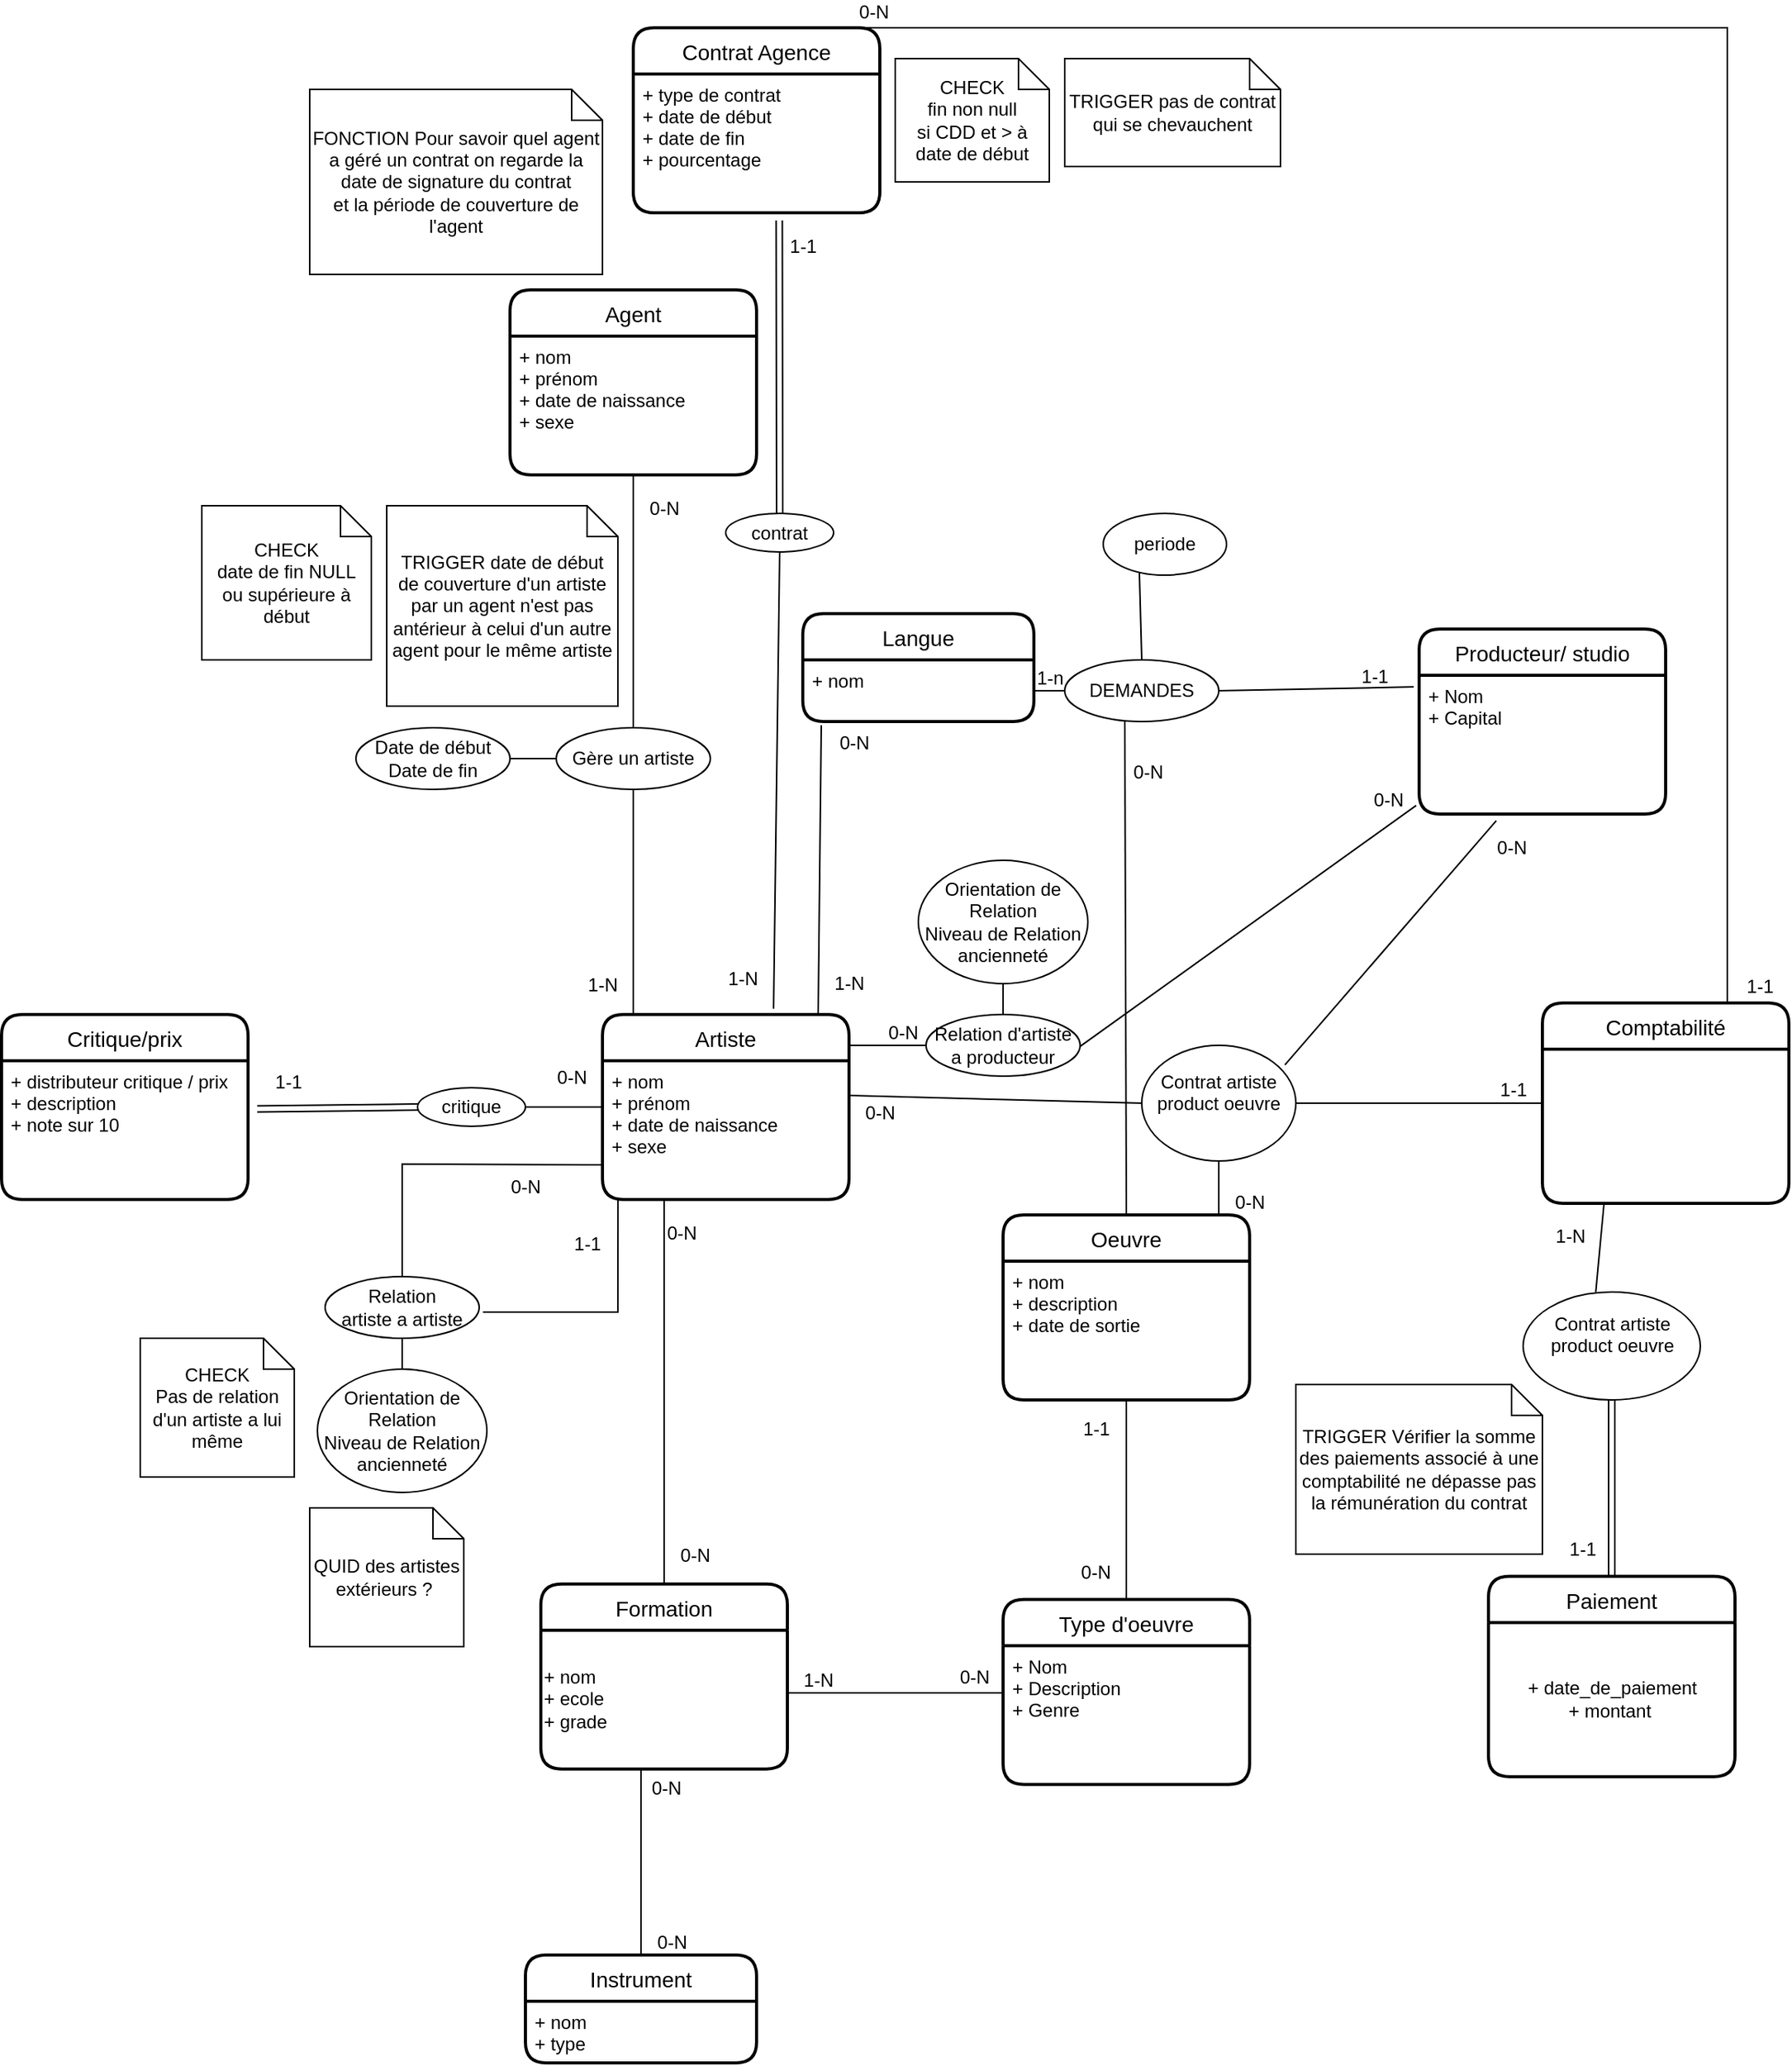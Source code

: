 <mxfile version="17.4.0" type="device"><diagram id="XHHhUWJSlPkEIkgQzajF" name="Page-1"><mxGraphModel dx="2805" dy="1961" grid="1" gridSize="10" guides="1" tooltips="1" connect="1" arrows="1" fold="1" page="1" pageScale="1" pageWidth="850" pageHeight="1100" math="0" shadow="0"><root><mxCell id="0"/><mxCell id="1" parent="0"/><mxCell id="ZziM1hOrtNP8pDu1oS6a-1" value="Type d'oeuvre" style="swimlane;childLayout=stackLayout;horizontal=1;startSize=30;horizontalStack=0;rounded=1;fontSize=14;fontStyle=0;strokeWidth=2;resizeParent=0;resizeLast=1;shadow=0;dashed=0;align=center;" parent="1" vertex="1"><mxGeometry x="320" y="639.33" width="160" height="120" as="geometry"/></mxCell><mxCell id="ZziM1hOrtNP8pDu1oS6a-2" value="+ Nom&#10;+ Description&#10;+ Genre" style="align=left;strokeColor=none;fillColor=none;spacingLeft=4;fontSize=12;verticalAlign=top;resizable=0;rotatable=0;part=1;" parent="ZziM1hOrtNP8pDu1oS6a-1" vertex="1"><mxGeometry y="30" width="160" height="90" as="geometry"/></mxCell><mxCell id="ZziM1hOrtNP8pDu1oS6a-3" value="Oeuvre" style="swimlane;childLayout=stackLayout;horizontal=1;startSize=30;horizontalStack=0;rounded=1;fontSize=14;fontStyle=0;strokeWidth=2;resizeParent=0;resizeLast=1;shadow=0;dashed=0;align=center;" parent="1" vertex="1"><mxGeometry x="320" y="390" width="160" height="120" as="geometry"/></mxCell><mxCell id="ZziM1hOrtNP8pDu1oS6a-4" value="+ nom&#10;+ description&#10;+ date de sortie" style="align=left;strokeColor=none;fillColor=none;spacingLeft=4;fontSize=12;verticalAlign=top;resizable=0;rotatable=0;part=1;" parent="ZziM1hOrtNP8pDu1oS6a-3" vertex="1"><mxGeometry y="30" width="160" height="90" as="geometry"/></mxCell><mxCell id="ZziM1hOrtNP8pDu1oS6a-5" value="Formation" style="swimlane;childLayout=stackLayout;horizontal=1;startSize=30;horizontalStack=0;rounded=1;fontSize=14;fontStyle=0;strokeWidth=2;resizeParent=0;resizeLast=1;shadow=0;dashed=0;align=center;" parent="1" vertex="1"><mxGeometry x="20" y="629.33" width="160" height="120" as="geometry"/></mxCell><mxCell id="HUQIJ_RABO6lzUU7W6lG-2" value="+ nom&lt;br&gt;+ ecole&lt;br&gt;+ grade" style="text;html=1;align=left;verticalAlign=middle;resizable=0;points=[];autosize=1;strokeColor=none;fillColor=none;" parent="ZziM1hOrtNP8pDu1oS6a-5" vertex="1"><mxGeometry y="30" width="160" height="90" as="geometry"/></mxCell><mxCell id="ZziM1hOrtNP8pDu1oS6a-8" value="Artiste" style="swimlane;childLayout=stackLayout;horizontal=1;startSize=30;horizontalStack=0;rounded=1;fontSize=14;fontStyle=0;strokeWidth=2;resizeParent=0;resizeLast=1;shadow=0;dashed=0;align=center;" parent="1" vertex="1"><mxGeometry x="60" y="260" width="160" height="120" as="geometry"/></mxCell><mxCell id="ZziM1hOrtNP8pDu1oS6a-9" value="+ nom&#10;+ prénom&#10;+ date de naissance&#10;+ sexe&#10;" style="align=left;strokeColor=none;fillColor=none;spacingLeft=4;fontSize=12;verticalAlign=top;resizable=0;rotatable=0;part=1;" parent="ZziM1hOrtNP8pDu1oS6a-8" vertex="1"><mxGeometry y="30" width="160" height="90" as="geometry"/></mxCell><mxCell id="ZziM1hOrtNP8pDu1oS6a-13" value="" style="endArrow=none;html=1;rounded=0;exitX=0;exitY=0.341;exitDx=0;exitDy=0;exitPerimeter=0;" parent="1" source="ZziM1hOrtNP8pDu1oS6a-2" edge="1"><mxGeometry relative="1" as="geometry"><mxPoint x="100" y="459.33" as="sourcePoint"/><mxPoint x="180" y="700" as="targetPoint"/></mxGeometry></mxCell><mxCell id="ZziM1hOrtNP8pDu1oS6a-14" value="0-N" style="resizable=0;html=1;align=left;verticalAlign=bottom;" parent="ZziM1hOrtNP8pDu1oS6a-13" connectable="0" vertex="1"><mxGeometry x="-1" relative="1" as="geometry"><mxPoint x="-30" y="-2" as="offset"/></mxGeometry></mxCell><mxCell id="ZziM1hOrtNP8pDu1oS6a-15" value="1-N" style="resizable=0;html=1;align=right;verticalAlign=bottom;" parent="ZziM1hOrtNP8pDu1oS6a-13" connectable="0" vertex="1"><mxGeometry x="1" relative="1" as="geometry"><mxPoint x="30" as="offset"/></mxGeometry></mxCell><mxCell id="ZziM1hOrtNP8pDu1oS6a-16" value="" style="endArrow=none;html=1;rounded=0;exitX=0.25;exitY=1;exitDx=0;exitDy=0;entryX=0.5;entryY=0;entryDx=0;entryDy=0;" parent="1" source="ZziM1hOrtNP8pDu1oS6a-8" target="ZziM1hOrtNP8pDu1oS6a-5" edge="1"><mxGeometry relative="1" as="geometry"><mxPoint x="190" y="390" as="sourcePoint"/><mxPoint x="60" y="517.5" as="targetPoint"/></mxGeometry></mxCell><mxCell id="ZziM1hOrtNP8pDu1oS6a-17" value="0-N" style="resizable=0;html=1;align=left;verticalAlign=bottom;" parent="ZziM1hOrtNP8pDu1oS6a-16" connectable="0" vertex="1"><mxGeometry x="-1" relative="1" as="geometry"><mxPoint y="30" as="offset"/></mxGeometry></mxCell><mxCell id="ZziM1hOrtNP8pDu1oS6a-18" value="0-N" style="resizable=0;html=1;align=right;verticalAlign=bottom;" parent="ZziM1hOrtNP8pDu1oS6a-16" connectable="0" vertex="1"><mxGeometry x="1" relative="1" as="geometry"><mxPoint x="30" y="-10" as="offset"/></mxGeometry></mxCell><mxCell id="ZziM1hOrtNP8pDu1oS6a-19" value="Langue" style="swimlane;childLayout=stackLayout;horizontal=1;startSize=30;horizontalStack=0;rounded=1;fontSize=14;fontStyle=0;strokeWidth=2;resizeParent=0;resizeLast=1;shadow=0;dashed=0;align=center;" parent="1" vertex="1"><mxGeometry x="190" width="150" height="70" as="geometry"/></mxCell><mxCell id="ZziM1hOrtNP8pDu1oS6a-20" value="+ nom" style="align=left;strokeColor=none;fillColor=none;spacingLeft=4;fontSize=12;verticalAlign=top;resizable=0;rotatable=0;part=1;" parent="ZziM1hOrtNP8pDu1oS6a-19" vertex="1"><mxGeometry y="30" width="150" height="40" as="geometry"/></mxCell><mxCell id="ZziM1hOrtNP8pDu1oS6a-29" value="" style="endArrow=none;html=1;rounded=0;exitX=0.5;exitY=1;exitDx=0;exitDy=0;entryX=0.5;entryY=0;entryDx=0;entryDy=0;" parent="1" source="ZziM1hOrtNP8pDu1oS6a-3" target="ZziM1hOrtNP8pDu1oS6a-1" edge="1"><mxGeometry relative="1" as="geometry"><mxPoint x="630" y="560" as="sourcePoint"/><mxPoint x="580" y="729.83" as="targetPoint"/></mxGeometry></mxCell><mxCell id="ZziM1hOrtNP8pDu1oS6a-30" value="1-1" style="resizable=0;html=1;align=left;verticalAlign=bottom;" parent="ZziM1hOrtNP8pDu1oS6a-29" connectable="0" vertex="1"><mxGeometry x="-1" relative="1" as="geometry"><mxPoint x="-30" y="27" as="offset"/></mxGeometry></mxCell><mxCell id="ZziM1hOrtNP8pDu1oS6a-31" value="0-N" style="resizable=0;html=1;align=right;verticalAlign=bottom;" parent="ZziM1hOrtNP8pDu1oS6a-29" connectable="0" vertex="1"><mxGeometry x="1" relative="1" as="geometry"><mxPoint x="-10" y="-9" as="offset"/></mxGeometry></mxCell><mxCell id="ZziM1hOrtNP8pDu1oS6a-35" value="" style="endArrow=none;html=1;rounded=0;entryX=1;entryY=0.25;entryDx=0;entryDy=0;exitX=0;exitY=0.5;exitDx=0;exitDy=0;" parent="1" source="ETPoDlw6J9982CScl24X-1" target="ZziM1hOrtNP8pDu1oS6a-9" edge="1"><mxGeometry relative="1" as="geometry"><mxPoint x="310" y="300" as="sourcePoint"/><mxPoint x="320" y="320" as="targetPoint"/></mxGeometry></mxCell><mxCell id="ZziM1hOrtNP8pDu1oS6a-36" value="0-N" style="resizable=0;html=1;align=right;verticalAlign=bottom;" parent="ZziM1hOrtNP8pDu1oS6a-35" connectable="0" vertex="1"><mxGeometry x="1" relative="1" as="geometry"><mxPoint x="30" y="20" as="offset"/></mxGeometry></mxCell><mxCell id="ZziM1hOrtNP8pDu1oS6a-40" value="Critique/prix" style="swimlane;childLayout=stackLayout;horizontal=1;startSize=30;horizontalStack=0;rounded=1;fontSize=14;fontStyle=0;strokeWidth=2;resizeParent=0;resizeLast=1;shadow=0;dashed=0;align=center;" parent="1" vertex="1"><mxGeometry x="-330" y="260" width="160" height="120" as="geometry"/></mxCell><mxCell id="ETPoDlw6J9982CScl24X-7" value="+ distributeur critique / prix&#10;+ description  &#10;+ note sur 10" style="align=left;strokeColor=none;fillColor=none;spacingLeft=4;fontSize=12;verticalAlign=top;resizable=0;rotatable=0;part=1;" parent="ZziM1hOrtNP8pDu1oS6a-40" vertex="1"><mxGeometry y="30" width="160" height="90" as="geometry"/></mxCell><mxCell id="ZziM1hOrtNP8pDu1oS6a-49" value="Agent" style="swimlane;childLayout=stackLayout;horizontal=1;startSize=30;horizontalStack=0;rounded=1;fontSize=14;fontStyle=0;strokeWidth=2;resizeParent=0;resizeLast=1;shadow=0;dashed=0;align=center;" parent="1" vertex="1"><mxGeometry y="-210" width="160" height="120" as="geometry"/></mxCell><mxCell id="ZziM1hOrtNP8pDu1oS6a-50" value="+ nom&#10;+ prénom&#10;+ date de naissance&#10;+ sexe" style="align=left;strokeColor=none;fillColor=none;spacingLeft=4;fontSize=12;verticalAlign=top;resizable=0;rotatable=0;part=1;" parent="ZziM1hOrtNP8pDu1oS6a-49" vertex="1"><mxGeometry y="30" width="160" height="90" as="geometry"/></mxCell><mxCell id="ZziM1hOrtNP8pDu1oS6a-51" value="Gère un artiste" style="ellipse;whiteSpace=wrap;html=1;align=center;" parent="1" vertex="1"><mxGeometry x="30" y="74" width="100" height="40" as="geometry"/></mxCell><mxCell id="ZziM1hOrtNP8pDu1oS6a-52" value="" style="endArrow=none;html=1;rounded=0;exitX=0.5;exitY=1;exitDx=0;exitDy=0;entryX=0.125;entryY=0;entryDx=0;entryDy=0;entryPerimeter=0;" parent="1" source="ZziM1hOrtNP8pDu1oS6a-51" target="ZziM1hOrtNP8pDu1oS6a-8" edge="1"><mxGeometry relative="1" as="geometry"><mxPoint x="550" y="-10" as="sourcePoint"/><mxPoint x="640" y="-10" as="targetPoint"/></mxGeometry></mxCell><mxCell id="ZziM1hOrtNP8pDu1oS6a-53" value="1-N" style="resizable=0;html=1;align=right;verticalAlign=bottom;" parent="ZziM1hOrtNP8pDu1oS6a-52" connectable="0" vertex="1"><mxGeometry x="1" relative="1" as="geometry"><mxPoint x="-10" y="-11" as="offset"/></mxGeometry></mxCell><mxCell id="ZziM1hOrtNP8pDu1oS6a-54" value="" style="endArrow=none;html=1;rounded=0;exitX=0.5;exitY=0;exitDx=0;exitDy=0;entryX=0.5;entryY=1;entryDx=0;entryDy=0;" parent="1" source="ZziM1hOrtNP8pDu1oS6a-51" target="ZziM1hOrtNP8pDu1oS6a-50" edge="1"><mxGeometry relative="1" as="geometry"><mxPoint x="340" y="-90" as="sourcePoint"/><mxPoint x="360" y="-160" as="targetPoint"/></mxGeometry></mxCell><mxCell id="ZziM1hOrtNP8pDu1oS6a-55" value="0-N" style="resizable=0;html=1;align=right;verticalAlign=bottom;" parent="ZziM1hOrtNP8pDu1oS6a-54" connectable="0" vertex="1"><mxGeometry x="1" relative="1" as="geometry"><mxPoint x="30" y="30" as="offset"/></mxGeometry></mxCell><mxCell id="ZziM1hOrtNP8pDu1oS6a-56" value="TRIGGER date de début de couverture d'un artiste par un agent n'est pas antérieur à celui d'un autre agent pour le même artiste" style="shape=note;size=20;whiteSpace=wrap;html=1;" parent="1" vertex="1"><mxGeometry x="-80" y="-70" width="150" height="130" as="geometry"/></mxCell><mxCell id="ZziM1hOrtNP8pDu1oS6a-60" value="Producteur/ studio" style="swimlane;childLayout=stackLayout;horizontal=1;startSize=30;horizontalStack=0;rounded=1;fontSize=14;fontStyle=0;strokeWidth=2;resizeParent=0;resizeLast=1;shadow=0;dashed=0;align=center;" parent="1" vertex="1"><mxGeometry x="590" y="10" width="160" height="120" as="geometry"/></mxCell><mxCell id="ZziM1hOrtNP8pDu1oS6a-61" value="+ Nom&#10;+ Capital" style="align=left;strokeColor=none;fillColor=none;spacingLeft=4;fontSize=12;verticalAlign=top;resizable=0;rotatable=0;part=1;" parent="ZziM1hOrtNP8pDu1oS6a-60" vertex="1"><mxGeometry y="30" width="160" height="90" as="geometry"/></mxCell><mxCell id="ZziM1hOrtNP8pDu1oS6a-64" value="Instrument" style="swimlane;childLayout=stackLayout;horizontal=1;startSize=30;horizontalStack=0;rounded=1;fontSize=14;fontStyle=0;strokeWidth=2;resizeParent=0;resizeLast=1;shadow=0;dashed=0;align=center;" parent="1" vertex="1"><mxGeometry x="10" y="870" width="150" height="70" as="geometry"/></mxCell><mxCell id="ZziM1hOrtNP8pDu1oS6a-65" value="+ nom&#10;+ type" style="align=left;strokeColor=none;fillColor=none;spacingLeft=4;fontSize=12;verticalAlign=top;resizable=0;rotatable=0;part=1;" parent="ZziM1hOrtNP8pDu1oS6a-64" vertex="1"><mxGeometry y="30" width="150" height="40" as="geometry"/></mxCell><mxCell id="ZziM1hOrtNP8pDu1oS6a-75" value="" style="endArrow=none;html=1;rounded=0;entryX=1;entryY=0.167;entryDx=0;entryDy=0;exitX=0;exitY=0.5;exitDx=0;exitDy=0;entryPerimeter=0;" parent="1" source="ZziM1hOrtNP8pDu1oS6a-79" target="ZziM1hOrtNP8pDu1oS6a-8" edge="1"><mxGeometry relative="1" as="geometry"><mxPoint x="360" y="120" as="sourcePoint"/><mxPoint x="210" y="250" as="targetPoint"/></mxGeometry></mxCell><mxCell id="ZziM1hOrtNP8pDu1oS6a-76" value="0-N" style="resizable=0;html=1;align=right;verticalAlign=bottom;" parent="ZziM1hOrtNP8pDu1oS6a-75" connectable="0" vertex="1"><mxGeometry x="1" relative="1" as="geometry"><mxPoint x="45" as="offset"/></mxGeometry></mxCell><mxCell id="ZziM1hOrtNP8pDu1oS6a-79" value="Relation d'artiste a producteur" style="ellipse;whiteSpace=wrap;html=1;align=center;" parent="1" vertex="1"><mxGeometry x="270" y="260" width="100" height="40" as="geometry"/></mxCell><mxCell id="ZziM1hOrtNP8pDu1oS6a-80" value="Comptabilité" style="swimlane;childLayout=stackLayout;horizontal=1;startSize=30;horizontalStack=0;rounded=1;fontSize=14;fontStyle=0;strokeWidth=2;resizeParent=0;resizeLast=1;shadow=0;dashed=0;align=center;" parent="1" vertex="1"><mxGeometry x="670" y="252.5" width="160" height="130" as="geometry"/></mxCell><mxCell id="ZziM1hOrtNP8pDu1oS6a-81" value="Relation &lt;br&gt;artiste a artiste" style="ellipse;whiteSpace=wrap;html=1;align=center;" parent="1" vertex="1"><mxGeometry x="-120" y="430" width="100" height="40" as="geometry"/></mxCell><mxCell id="ZziM1hOrtNP8pDu1oS6a-82" value="" style="endArrow=none;html=1;rounded=0;entryX=0.063;entryY=1;entryDx=0;entryDy=0;exitX=1.024;exitY=0.575;exitDx=0;exitDy=0;entryPerimeter=0;exitPerimeter=0;" parent="1" source="ZziM1hOrtNP8pDu1oS6a-81" target="ZziM1hOrtNP8pDu1oS6a-9" edge="1"><mxGeometry relative="1" as="geometry"><mxPoint x="310" y="390" as="sourcePoint"/><mxPoint x="245" y="390" as="targetPoint"/><Array as="points"><mxPoint x="70" y="453"/></Array></mxGeometry></mxCell><mxCell id="ZziM1hOrtNP8pDu1oS6a-83" value="0-N" style="resizable=0;html=1;align=right;verticalAlign=bottom;" parent="ZziM1hOrtNP8pDu1oS6a-82" connectable="0" vertex="1"><mxGeometry x="1" relative="1" as="geometry"><mxPoint x="-50" as="offset"/></mxGeometry></mxCell><mxCell id="ZziM1hOrtNP8pDu1oS6a-84" value="" style="endArrow=none;html=1;rounded=0;exitX=0.5;exitY=0;exitDx=0;exitDy=0;entryX=0;entryY=0.75;entryDx=0;entryDy=0;" parent="1" source="ZziM1hOrtNP8pDu1oS6a-81" target="ZziM1hOrtNP8pDu1oS6a-9" edge="1"><mxGeometry relative="1" as="geometry"><mxPoint x="180" y="439.33" as="sourcePoint"/><mxPoint x="-110" y="350" as="targetPoint"/><Array as="points"><mxPoint x="-70" y="357"/></Array></mxGeometry></mxCell><mxCell id="ZziM1hOrtNP8pDu1oS6a-85" value="1-1" style="resizable=0;html=1;align=right;verticalAlign=bottom;" parent="ZziM1hOrtNP8pDu1oS6a-84" connectable="0" vertex="1"><mxGeometry x="1" relative="1" as="geometry"><mxPoint y="60" as="offset"/></mxGeometry></mxCell><mxCell id="kUOtKt3ptlNGUgyV5XT3-1" value="Contrat Agence" style="swimlane;childLayout=stackLayout;horizontal=1;startSize=30;horizontalStack=0;rounded=1;fontSize=14;fontStyle=0;strokeWidth=2;resizeParent=0;resizeLast=1;shadow=0;dashed=0;align=center;" parent="1" vertex="1"><mxGeometry x="80" y="-380" width="160" height="120" as="geometry"/></mxCell><mxCell id="kUOtKt3ptlNGUgyV5XT3-2" value="+ type de contrat&#10;+ date de début&#10;+ date de fin&#10;+ pourcentage&#10;" style="align=left;strokeColor=none;fillColor=none;spacingLeft=4;fontSize=12;verticalAlign=top;resizable=0;rotatable=0;part=1;" parent="kUOtKt3ptlNGUgyV5XT3-1" vertex="1"><mxGeometry y="30" width="160" height="90" as="geometry"/></mxCell><mxCell id="ETPoDlw6J9982CScl24X-1" value="&lt;div&gt;Contrat artiste product oeuvre&lt;/div&gt;&lt;div&gt;&lt;br&gt;&lt;/div&gt;" style="ellipse;whiteSpace=wrap;html=1;align=center;" parent="1" vertex="1"><mxGeometry x="410" y="280" width="100" height="75" as="geometry"/></mxCell><mxCell id="ETPoDlw6J9982CScl24X-2" value="" style="endArrow=none;html=1;rounded=0;exitX=0.5;exitY=1;exitDx=0;exitDy=0;entryX=0.875;entryY=0;entryDx=0;entryDy=0;entryPerimeter=0;" parent="1" source="ETPoDlw6J9982CScl24X-1" target="ZziM1hOrtNP8pDu1oS6a-3" edge="1"><mxGeometry relative="1" as="geometry"><mxPoint x="514.12" y="340" as="sourcePoint"/><mxPoint x="470" y="380" as="targetPoint"/></mxGeometry></mxCell><mxCell id="ETPoDlw6J9982CScl24X-3" value="0-N" style="resizable=0;html=1;align=right;verticalAlign=bottom;" parent="ETPoDlw6J9982CScl24X-2" connectable="0" vertex="1"><mxGeometry x="1" relative="1" as="geometry"><mxPoint x="30" as="offset"/></mxGeometry></mxCell><mxCell id="ETPoDlw6J9982CScl24X-6" value="CHECK&lt;br&gt;fin non null&lt;br&gt;si CDD et &amp;gt; à date de début" style="shape=note;size=20;whiteSpace=wrap;html=1;" parent="1" vertex="1"><mxGeometry x="250" y="-360" width="100" height="80" as="geometry"/></mxCell><mxCell id="ETPoDlw6J9982CScl24X-9" value="" style="endArrow=none;html=1;rounded=0;entryX=0;entryY=0.5;entryDx=0;entryDy=0;exitX=1;exitY=0.5;exitDx=0;exitDy=0;" parent="1" source="ETPoDlw6J9982CScl24X-1" target="ZziM1hOrtNP8pDu1oS6a-80" edge="1"><mxGeometry relative="1" as="geometry"><mxPoint x="470" y="290" as="sourcePoint"/><mxPoint x="650" y="200" as="targetPoint"/></mxGeometry></mxCell><mxCell id="ETPoDlw6J9982CScl24X-10" value="1-1" style="resizable=0;html=1;align=right;verticalAlign=bottom;" parent="ETPoDlw6J9982CScl24X-9" connectable="0" vertex="1"><mxGeometry x="1" relative="1" as="geometry"><mxPoint x="-10" as="offset"/></mxGeometry></mxCell><mxCell id="ETPoDlw6J9982CScl24X-11" value="DEMANDES" style="ellipse;whiteSpace=wrap;html=1;align=center;" parent="1" vertex="1"><mxGeometry x="360" y="30" width="100" height="40" as="geometry"/></mxCell><mxCell id="ETPoDlw6J9982CScl24X-12" value="" style="endArrow=none;html=1;rounded=0;exitX=-0.022;exitY=0.084;exitDx=0;exitDy=0;entryX=1;entryY=0.5;entryDx=0;entryDy=0;exitPerimeter=0;" parent="1" source="ZziM1hOrtNP8pDu1oS6a-61" target="ETPoDlw6J9982CScl24X-11" edge="1"><mxGeometry relative="1" as="geometry"><mxPoint x="580.0" y="-50" as="sourcePoint"/><mxPoint x="480" y="-20" as="targetPoint"/></mxGeometry></mxCell><mxCell id="ETPoDlw6J9982CScl24X-13" value="1-1" style="resizable=0;html=1;align=right;verticalAlign=bottom;" parent="ETPoDlw6J9982CScl24X-12" connectable="0" vertex="1"><mxGeometry x="1" relative="1" as="geometry"><mxPoint x="110" as="offset"/></mxGeometry></mxCell><mxCell id="ETPoDlw6J9982CScl24X-14" value="" style="endArrow=none;html=1;rounded=0;exitX=0.5;exitY=0;exitDx=0;exitDy=0;entryX=0.39;entryY=0.98;entryDx=0;entryDy=0;entryPerimeter=0;" parent="1" source="ZziM1hOrtNP8pDu1oS6a-3" target="ETPoDlw6J9982CScl24X-11" edge="1"><mxGeometry relative="1" as="geometry"><mxPoint x="370.0" y="84" as="sourcePoint"/><mxPoint x="270" y="114" as="targetPoint"/></mxGeometry></mxCell><mxCell id="ETPoDlw6J9982CScl24X-15" value="0-N" style="resizable=0;html=1;align=right;verticalAlign=bottom;" parent="ETPoDlw6J9982CScl24X-14" connectable="0" vertex="1"><mxGeometry x="1" relative="1" as="geometry"><mxPoint x="26" y="42" as="offset"/></mxGeometry></mxCell><mxCell id="ETPoDlw6J9982CScl24X-16" value="" style="endArrow=none;html=1;rounded=0;entryX=1;entryY=0.5;entryDx=0;entryDy=0;exitX=0;exitY=0.5;exitDx=0;exitDy=0;" parent="1" source="ETPoDlw6J9982CScl24X-11" target="ZziM1hOrtNP8pDu1oS6a-20" edge="1"><mxGeometry relative="1" as="geometry"><mxPoint x="280" as="sourcePoint"/><mxPoint x="-225.0" y="225" as="targetPoint"/></mxGeometry></mxCell><mxCell id="ETPoDlw6J9982CScl24X-25" value="" style="endArrow=none;html=1;rounded=0;" parent="1" target="ZziM1hOrtNP8pDu1oS6a-64" edge="1"><mxGeometry relative="1" as="geometry"><mxPoint x="85" y="750" as="sourcePoint"/><mxPoint x="-410" y="950" as="targetPoint"/></mxGeometry></mxCell><mxCell id="ETPoDlw6J9982CScl24X-26" value="0-N" style="resizable=0;html=1;align=left;verticalAlign=bottom;" parent="ETPoDlw6J9982CScl24X-25" connectable="0" vertex="1"><mxGeometry x="-1" relative="1" as="geometry"><mxPoint x="5" y="20" as="offset"/></mxGeometry></mxCell><mxCell id="ETPoDlw6J9982CScl24X-27" value="0-N" style="resizable=0;html=1;align=right;verticalAlign=bottom;" parent="ETPoDlw6J9982CScl24X-25" connectable="0" vertex="1"><mxGeometry x="1" relative="1" as="geometry"><mxPoint x="30" as="offset"/></mxGeometry></mxCell><mxCell id="Og-dDMz1VM2NlWIy-cAk-4" value="&lt;div&gt;Date de début&lt;/div&gt;&lt;div&gt;Date de fin&lt;br&gt;&lt;/div&gt;" style="ellipse;whiteSpace=wrap;html=1;align=center;" parent="1" vertex="1"><mxGeometry x="-100" y="74" width="100" height="40" as="geometry"/></mxCell><mxCell id="Og-dDMz1VM2NlWIy-cAk-6" value="" style="endArrow=none;html=1;rounded=0;exitX=0;exitY=0.5;exitDx=0;exitDy=0;entryX=1;entryY=0.5;entryDx=0;entryDy=0;" parent="1" source="ZziM1hOrtNP8pDu1oS6a-51" target="Og-dDMz1VM2NlWIy-cAk-4" edge="1"><mxGeometry relative="1" as="geometry"><mxPoint y="184" as="sourcePoint"/><mxPoint y="20" as="targetPoint"/></mxGeometry></mxCell><mxCell id="Og-dDMz1VM2NlWIy-cAk-10" value="" style="endArrow=none;html=1;rounded=0;entryX=0.875;entryY=0;entryDx=0;entryDy=0;entryPerimeter=0;exitX=0.08;exitY=1.058;exitDx=0;exitDy=0;exitPerimeter=0;" parent="1" source="ZziM1hOrtNP8pDu1oS6a-20" target="ZziM1hOrtNP8pDu1oS6a-8" edge="1"><mxGeometry relative="1" as="geometry"><mxPoint x="230" y="100" as="sourcePoint"/><mxPoint x="230.0" y="225.56" as="targetPoint"/></mxGeometry></mxCell><mxCell id="Og-dDMz1VM2NlWIy-cAk-11" value="0-N" style="resizable=0;html=1;align=left;verticalAlign=bottom;" parent="Og-dDMz1VM2NlWIy-cAk-10" connectable="0" vertex="1"><mxGeometry x="-1" relative="1" as="geometry"><mxPoint x="10" y="20" as="offset"/></mxGeometry></mxCell><mxCell id="Og-dDMz1VM2NlWIy-cAk-12" value="1-N" style="resizable=0;html=1;align=right;verticalAlign=bottom;" parent="Og-dDMz1VM2NlWIy-cAk-10" connectable="0" vertex="1"><mxGeometry x="1" relative="1" as="geometry"><mxPoint x="30" y="-11" as="offset"/></mxGeometry></mxCell><mxCell id="Og-dDMz1VM2NlWIy-cAk-13" value="" style="endArrow=none;html=1;rounded=0;entryX=0.313;entryY=1.048;entryDx=0;entryDy=0;exitX=0.929;exitY=0.169;exitDx=0;exitDy=0;entryPerimeter=0;exitPerimeter=0;" parent="1" source="ETPoDlw6J9982CScl24X-1" target="ZziM1hOrtNP8pDu1oS6a-61" edge="1"><mxGeometry relative="1" as="geometry"><mxPoint x="490" y="220" as="sourcePoint"/><mxPoint x="650" y="220" as="targetPoint"/></mxGeometry></mxCell><mxCell id="Og-dDMz1VM2NlWIy-cAk-14" value="0-N" style="resizable=0;html=1;align=right;verticalAlign=bottom;" parent="Og-dDMz1VM2NlWIy-cAk-13" connectable="0" vertex="1"><mxGeometry x="1" relative="1" as="geometry"><mxPoint x="20" y="26" as="offset"/></mxGeometry></mxCell><mxCell id="Og-dDMz1VM2NlWIy-cAk-15" value="1-n" style="resizable=0;html=1;align=left;verticalAlign=bottom;direction=south;" parent="1" connectable="0" vertex="1"><mxGeometry x="340" y="50.0" as="geometry"/></mxCell><mxCell id="Og-dDMz1VM2NlWIy-cAk-16" value="" style="endArrow=none;html=1;rounded=0;entryX=-0.012;entryY=0.938;entryDx=0;entryDy=0;exitX=0.5;exitY=0;exitDx=0;exitDy=0;entryPerimeter=0;" parent="1" target="ZziM1hOrtNP8pDu1oS6a-61" edge="1"><mxGeometry relative="1" as="geometry"><mxPoint x="370" y="280.68" as="sourcePoint"/><mxPoint x="550.08" y="100.0" as="targetPoint"/></mxGeometry></mxCell><mxCell id="Og-dDMz1VM2NlWIy-cAk-17" value="0-N" style="resizable=0;html=1;align=right;verticalAlign=bottom;" parent="Og-dDMz1VM2NlWIy-cAk-16" connectable="0" vertex="1"><mxGeometry x="1" relative="1" as="geometry"><mxPoint x="-8" y="5" as="offset"/></mxGeometry></mxCell><mxCell id="Og-dDMz1VM2NlWIy-cAk-20" value="CHECK &lt;br&gt;&lt;div&gt;date de fin NULL&lt;/div&gt;&lt;div&gt;ou supérieure à début&lt;br&gt;&lt;/div&gt;" style="shape=note;size=20;whiteSpace=wrap;html=1;" parent="1" vertex="1"><mxGeometry x="-200" y="-70" width="110" height="100" as="geometry"/></mxCell><mxCell id="Og-dDMz1VM2NlWIy-cAk-22" value="&lt;div&gt;CHECK&lt;/div&gt;Pas de relation d'un artiste a lui même" style="shape=note;size=20;whiteSpace=wrap;html=1;" parent="1" vertex="1"><mxGeometry x="-240" y="470" width="100" height="90" as="geometry"/></mxCell><mxCell id="Og-dDMz1VM2NlWIy-cAk-23" value="" style="endArrow=none;html=1;rounded=0;exitX=0.5;exitY=1;exitDx=0;exitDy=0;entryX=0.5;entryY=0;entryDx=0;entryDy=0;" parent="1" source="ZziM1hOrtNP8pDu1oS6a-81" target="Og-dDMz1VM2NlWIy-cAk-25" edge="1"><mxGeometry relative="1" as="geometry"><mxPoint x="-90.0" y="530" as="sourcePoint"/><mxPoint x="-70" y="520" as="targetPoint"/></mxGeometry></mxCell><mxCell id="Og-dDMz1VM2NlWIy-cAk-25" value="&lt;div&gt;Orientation de Relation&lt;br&gt;&lt;/div&gt;&lt;div&gt;Niveau de Relation&lt;/div&gt;&lt;div&gt;ancienneté&lt;br&gt;&lt;/div&gt;" style="ellipse;whiteSpace=wrap;html=1;align=center;" parent="1" vertex="1"><mxGeometry x="-125" y="490" width="110" height="80" as="geometry"/></mxCell><mxCell id="Og-dDMz1VM2NlWIy-cAk-28" value="&lt;div&gt;Orientation de Relation&lt;br&gt;&lt;/div&gt;&lt;div&gt;Niveau de Relation&lt;/div&gt;&lt;div&gt;ancienneté&lt;br&gt;&lt;/div&gt;" style="ellipse;whiteSpace=wrap;html=1;align=center;" parent="1" vertex="1"><mxGeometry x="265" y="160" width="110" height="80" as="geometry"/></mxCell><mxCell id="Og-dDMz1VM2NlWIy-cAk-29" value="" style="endArrow=none;html=1;rounded=0;entryX=0.5;entryY=1;entryDx=0;entryDy=0;exitX=0.5;exitY=0;exitDx=0;exitDy=0;" parent="1" source="ZziM1hOrtNP8pDu1oS6a-79" target="Og-dDMz1VM2NlWIy-cAk-28" edge="1"><mxGeometry relative="1" as="geometry"><mxPoint x="320" y="250" as="sourcePoint"/><mxPoint x="320" y="200" as="targetPoint"/></mxGeometry></mxCell><mxCell id="v9dFT4KAC0POjn_bZ7XM-1" value="&lt;div&gt;FONCTION Pour savoir quel agent a géré un contrat on regarde la date de signature du contrat&lt;/div&gt;&lt;div&gt;et la période de couverture de l'agent&lt;br&gt;&lt;/div&gt;" style="shape=note;size=20;whiteSpace=wrap;html=1;" parent="1" vertex="1"><mxGeometry x="-130" y="-340" width="190" height="120" as="geometry"/></mxCell><mxCell id="v9dFT4KAC0POjn_bZ7XM-5" value="periode" style="ellipse;whiteSpace=wrap;html=1;align=center;" parent="1" vertex="1"><mxGeometry x="385" y="-65" width="80" height="40" as="geometry"/></mxCell><mxCell id="v9dFT4KAC0POjn_bZ7XM-6" value="" style="endArrow=none;html=1;rounded=0;entryX=0.293;entryY=0.953;entryDx=0;entryDy=0;exitX=0.5;exitY=0;exitDx=0;exitDy=0;entryPerimeter=0;" parent="1" source="ETPoDlw6J9982CScl24X-11" target="v9dFT4KAC0POjn_bZ7XM-5" edge="1"><mxGeometry relative="1" as="geometry"><mxPoint x="330" y="270" as="sourcePoint"/><mxPoint x="330" y="250" as="targetPoint"/></mxGeometry></mxCell><mxCell id="v9dFT4KAC0POjn_bZ7XM-7" value="TRIGGER pas de contrat qui se chevauchent" style="shape=note;size=20;whiteSpace=wrap;html=1;" parent="1" vertex="1"><mxGeometry x="360" y="-360" width="140" height="70" as="geometry"/></mxCell><mxCell id="v9dFT4KAC0POjn_bZ7XM-10" value="Paiement" style="swimlane;childLayout=stackLayout;horizontal=1;startSize=30;horizontalStack=0;rounded=1;fontSize=14;fontStyle=0;strokeWidth=2;resizeParent=0;resizeLast=1;shadow=0;dashed=0;align=center;" parent="1" vertex="1"><mxGeometry x="635" y="624.33" width="160" height="130" as="geometry"/></mxCell><mxCell id="HUQIJ_RABO6lzUU7W6lG-3" value="+ date_de_paiement&lt;br&gt;+ montant&amp;nbsp;" style="text;html=1;align=center;verticalAlign=middle;resizable=0;points=[];autosize=1;strokeColor=none;fillColor=none;" parent="v9dFT4KAC0POjn_bZ7XM-10" vertex="1"><mxGeometry y="30" width="160" height="100" as="geometry"/></mxCell><mxCell id="v9dFT4KAC0POjn_bZ7XM-11" value="" style="endArrow=none;html=1;rounded=0;exitX=0.41;exitY=0;exitDx=0;exitDy=0;exitPerimeter=0;entryX=0.25;entryY=1;entryDx=0;entryDy=0;" parent="1" source="v9dFT4KAC0POjn_bZ7XM-15" target="ZziM1hOrtNP8pDu1oS6a-80" edge="1"><mxGeometry relative="1" as="geometry"><mxPoint x="640" y="440" as="sourcePoint"/><mxPoint x="681" y="400" as="targetPoint"/></mxGeometry></mxCell><mxCell id="v9dFT4KAC0POjn_bZ7XM-12" value="1-N" style="resizable=0;html=1;align=right;verticalAlign=bottom;" parent="v9dFT4KAC0POjn_bZ7XM-11" connectable="0" vertex="1"><mxGeometry x="1" relative="1" as="geometry"><mxPoint x="-11" y="30" as="offset"/></mxGeometry></mxCell><mxCell id="v9dFT4KAC0POjn_bZ7XM-15" value="&lt;div&gt;Contrat artiste product oeuvre&lt;/div&gt;&lt;div&gt;&lt;br&gt;&lt;/div&gt;" style="ellipse;whiteSpace=wrap;html=1;align=center;" parent="1" vertex="1"><mxGeometry x="657.5" y="440" width="115" height="70" as="geometry"/></mxCell><mxCell id="v9dFT4KAC0POjn_bZ7XM-16" value="" style="shape=link;html=1;rounded=0;exitX=0.5;exitY=1;exitDx=0;exitDy=0;entryX=0.5;entryY=0;entryDx=0;entryDy=0;" parent="1" source="v9dFT4KAC0POjn_bZ7XM-15" target="v9dFT4KAC0POjn_bZ7XM-10" edge="1"><mxGeometry relative="1" as="geometry"><mxPoint x="650" y="610" as="sourcePoint"/><mxPoint x="810" y="610" as="targetPoint"/></mxGeometry></mxCell><mxCell id="v9dFT4KAC0POjn_bZ7XM-17" value="1-1" style="resizable=0;html=1;align=right;verticalAlign=bottom;" parent="v9dFT4KAC0POjn_bZ7XM-16" connectable="0" vertex="1"><mxGeometry x="1" relative="1" as="geometry"><mxPoint x="-10" y="-9" as="offset"/></mxGeometry></mxCell><mxCell id="v9dFT4KAC0POjn_bZ7XM-19" value="critique" style="ellipse;whiteSpace=wrap;html=1;align=center;" parent="1" vertex="1"><mxGeometry x="-60" y="307.5" width="70" height="25" as="geometry"/></mxCell><mxCell id="v9dFT4KAC0POjn_bZ7XM-20" value="" style="shape=link;html=1;rounded=0;exitX=0;exitY=0.5;exitDx=0;exitDy=0;entryX=1.037;entryY=0.347;entryDx=0;entryDy=0;entryPerimeter=0;" parent="1" source="v9dFT4KAC0POjn_bZ7XM-19" target="ETPoDlw6J9982CScl24X-7" edge="1"><mxGeometry relative="1" as="geometry"><mxPoint x="-70" y="324" as="sourcePoint"/><mxPoint x="-120" y="320" as="targetPoint"/></mxGeometry></mxCell><mxCell id="v9dFT4KAC0POjn_bZ7XM-21" value="1-1" style="resizable=0;html=1;align=right;verticalAlign=bottom;" parent="v9dFT4KAC0POjn_bZ7XM-20" connectable="0" vertex="1"><mxGeometry x="1" relative="1" as="geometry"><mxPoint x="29" y="-9" as="offset"/></mxGeometry></mxCell><mxCell id="v9dFT4KAC0POjn_bZ7XM-22" value="" style="endArrow=none;html=1;rounded=0;exitX=1;exitY=0.5;exitDx=0;exitDy=0;entryX=0;entryY=0.5;entryDx=0;entryDy=0;" parent="1" source="v9dFT4KAC0POjn_bZ7XM-19" target="ZziM1hOrtNP8pDu1oS6a-8" edge="1"><mxGeometry relative="1" as="geometry"><mxPoint x="-200" y="50" as="sourcePoint"/><mxPoint x="-200" y="196" as="targetPoint"/></mxGeometry></mxCell><mxCell id="v9dFT4KAC0POjn_bZ7XM-23" value="0-N" style="resizable=0;html=1;align=right;verticalAlign=bottom;" parent="v9dFT4KAC0POjn_bZ7XM-22" connectable="0" vertex="1"><mxGeometry x="1" relative="1" as="geometry"><mxPoint x="-10" y="-11" as="offset"/></mxGeometry></mxCell><mxCell id="v9dFT4KAC0POjn_bZ7XM-24" value="contrat" style="ellipse;whiteSpace=wrap;html=1;align=center;" parent="1" vertex="1"><mxGeometry x="140.0" y="-65" width="70" height="25" as="geometry"/></mxCell><mxCell id="v9dFT4KAC0POjn_bZ7XM-25" value="" style="shape=link;html=1;rounded=0;exitX=0.5;exitY=0;exitDx=0;exitDy=0;entryX=0.592;entryY=1.056;entryDx=0;entryDy=0;entryPerimeter=0;" parent="1" source="v9dFT4KAC0POjn_bZ7XM-24" target="kUOtKt3ptlNGUgyV5XT3-2" edge="1"><mxGeometry relative="1" as="geometry"><mxPoint x="-205.92" y="146.5" as="sourcePoint"/><mxPoint x="-290" y="-20" as="targetPoint"/></mxGeometry></mxCell><mxCell id="v9dFT4KAC0POjn_bZ7XM-26" value="1-1" style="resizable=0;html=1;align=right;verticalAlign=bottom;" parent="v9dFT4KAC0POjn_bZ7XM-25" connectable="0" vertex="1"><mxGeometry x="1" relative="1" as="geometry"><mxPoint x="25" y="25" as="offset"/></mxGeometry></mxCell><mxCell id="v9dFT4KAC0POjn_bZ7XM-27" value="" style="endArrow=none;html=1;rounded=0;exitX=0.5;exitY=1;exitDx=0;exitDy=0;entryX=0.694;entryY=-0.031;entryDx=0;entryDy=0;entryPerimeter=0;" parent="1" source="v9dFT4KAC0POjn_bZ7XM-24" target="ZziM1hOrtNP8pDu1oS6a-8" edge="1"><mxGeometry relative="1" as="geometry"><mxPoint x="-335.92" y="-127.5" as="sourcePoint"/><mxPoint x="-75.92" y="142.5" as="targetPoint"/></mxGeometry></mxCell><mxCell id="v9dFT4KAC0POjn_bZ7XM-28" value="1-N" style="resizable=0;html=1;align=right;verticalAlign=bottom;" parent="v9dFT4KAC0POjn_bZ7XM-27" connectable="0" vertex="1"><mxGeometry x="1" relative="1" as="geometry"><mxPoint x="-10" y="-11" as="offset"/></mxGeometry></mxCell><mxCell id="iBARuHmQJo9OW_yRKx5I-3" value="" style="endArrow=none;html=1;rounded=0;exitX=0.75;exitY=0;exitDx=0;exitDy=0;entryX=0.5;entryY=0;entryDx=0;entryDy=0;" edge="1" parent="1" source="ZziM1hOrtNP8pDu1oS6a-80" target="kUOtKt3ptlNGUgyV5XT3-1"><mxGeometry width="50" height="50" relative="1" as="geometry"><mxPoint x="670" y="-40" as="sourcePoint"/><mxPoint x="720" y="-90" as="targetPoint"/><Array as="points"><mxPoint x="790" y="-380"/></Array></mxGeometry></mxCell><mxCell id="iBARuHmQJo9OW_yRKx5I-4" value="1-1" style="resizable=0;html=1;align=right;verticalAlign=bottom;" connectable="0" vertex="1" parent="1"><mxGeometry x="820.0" y="250.0" as="geometry"/></mxCell><mxCell id="iBARuHmQJo9OW_yRKx5I-5" value="0-N" style="resizable=0;html=1;align=right;verticalAlign=bottom;" connectable="0" vertex="1" parent="1"><mxGeometry x="692.5" y="190.0" as="geometry"><mxPoint x="-446" y="-572" as="offset"/></mxGeometry></mxCell><mxCell id="iBARuHmQJo9OW_yRKx5I-6" value="TRIGGER Vérifier la somme des paiements associé à une comptabilité ne dépasse pas la rémunération du contrat&lt;div&gt;&lt;/div&gt;" style="shape=note;size=20;whiteSpace=wrap;html=1;" vertex="1" parent="1"><mxGeometry x="510" y="500" width="160" height="110" as="geometry"/></mxCell><mxCell id="iBARuHmQJo9OW_yRKx5I-10" value="QUID des artistes extérieurs ?&amp;nbsp;&lt;div&gt;&lt;/div&gt;" style="shape=note;size=20;whiteSpace=wrap;html=1;" vertex="1" parent="1"><mxGeometry x="-130" y="580" width="100" height="90" as="geometry"/></mxCell></root></mxGraphModel></diagram></mxfile>